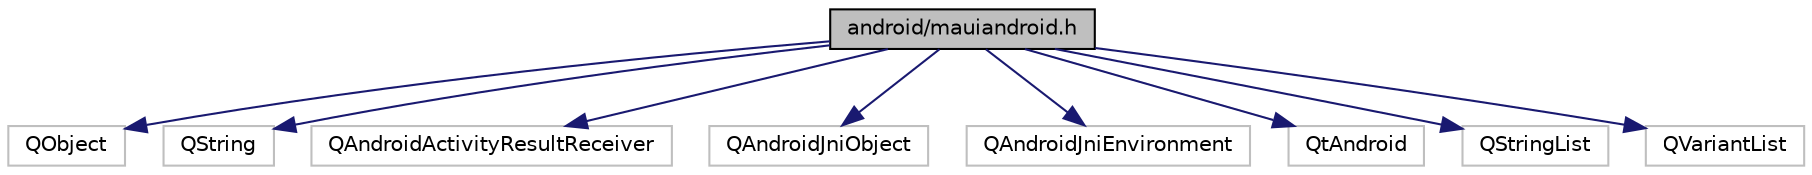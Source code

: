 digraph "android/mauiandroid.h"
{
 // INTERACTIVE_SVG=YES
 // LATEX_PDF_SIZE
  edge [fontname="Helvetica",fontsize="10",labelfontname="Helvetica",labelfontsize="10"];
  node [fontname="Helvetica",fontsize="10",shape=record];
  Node0 [label="android/mauiandroid.h",height=0.2,width=0.4,color="black", fillcolor="grey75", style="filled", fontcolor="black",tooltip=" "];
  Node0 -> Node1 [color="midnightblue",fontsize="10",style="solid",fontname="Helvetica"];
  Node1 [label="QObject",height=0.2,width=0.4,color="grey75", fillcolor="white", style="filled",tooltip=" "];
  Node0 -> Node2 [color="midnightblue",fontsize="10",style="solid",fontname="Helvetica"];
  Node2 [label="QString",height=0.2,width=0.4,color="grey75", fillcolor="white", style="filled",tooltip=" "];
  Node0 -> Node3 [color="midnightblue",fontsize="10",style="solid",fontname="Helvetica"];
  Node3 [label="QAndroidActivityResultReceiver",height=0.2,width=0.4,color="grey75", fillcolor="white", style="filled",tooltip=" "];
  Node0 -> Node4 [color="midnightblue",fontsize="10",style="solid",fontname="Helvetica"];
  Node4 [label="QAndroidJniObject",height=0.2,width=0.4,color="grey75", fillcolor="white", style="filled",tooltip=" "];
  Node0 -> Node5 [color="midnightblue",fontsize="10",style="solid",fontname="Helvetica"];
  Node5 [label="QAndroidJniEnvironment",height=0.2,width=0.4,color="grey75", fillcolor="white", style="filled",tooltip=" "];
  Node0 -> Node6 [color="midnightblue",fontsize="10",style="solid",fontname="Helvetica"];
  Node6 [label="QtAndroid",height=0.2,width=0.4,color="grey75", fillcolor="white", style="filled",tooltip=" "];
  Node0 -> Node7 [color="midnightblue",fontsize="10",style="solid",fontname="Helvetica"];
  Node7 [label="QStringList",height=0.2,width=0.4,color="grey75", fillcolor="white", style="filled",tooltip=" "];
  Node0 -> Node8 [color="midnightblue",fontsize="10",style="solid",fontname="Helvetica"];
  Node8 [label="QVariantList",height=0.2,width=0.4,color="grey75", fillcolor="white", style="filled",tooltip=" "];
}
